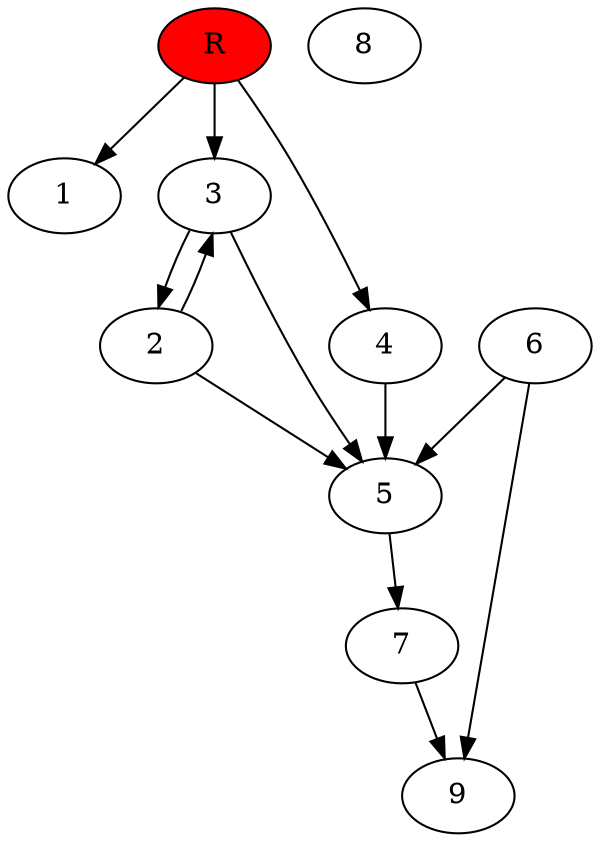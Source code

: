 digraph prb34298 {
	1
	2
	3
	4
	5
	6
	7
	8
	R [fillcolor="#ff0000" style=filled]
	2 -> 3
	2 -> 5
	3 -> 2
	3 -> 5
	4 -> 5
	5 -> 7
	6 -> 5
	6 -> 9
	7 -> 9
	R -> 1
	R -> 3
	R -> 4
}
